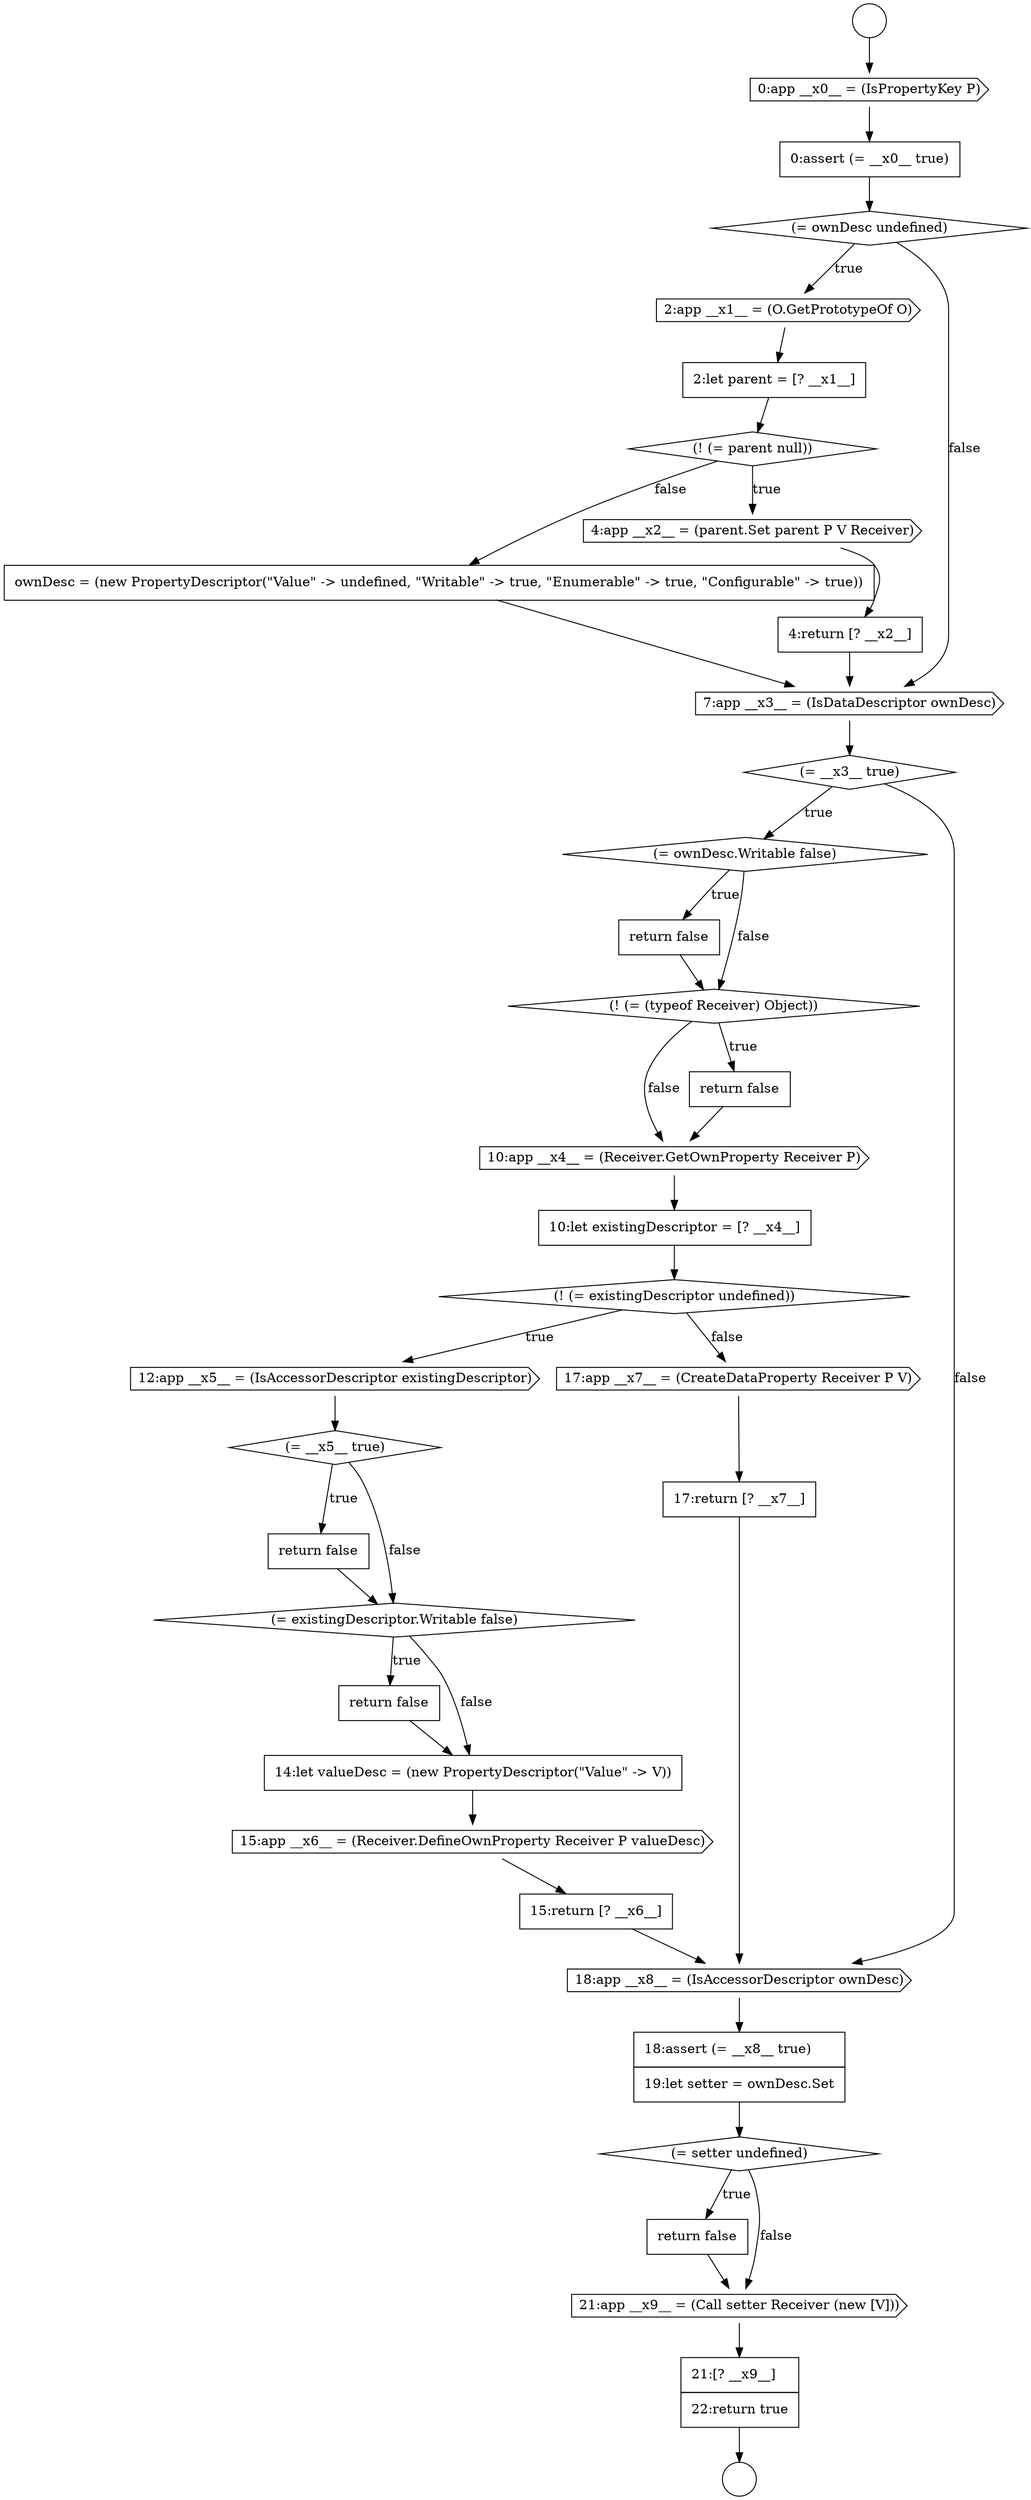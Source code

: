 digraph {
  node0 [shape=circle label=" " color="black" fillcolor="white" style=filled]
  node5 [shape=cds, label=<<font color="black">2:app __x1__ = (O.GetPrototypeOf O)</font>> color="black" fillcolor="white" style=filled]
  node10 [shape=none, margin=0, label=<<font color="black">
    <table border="0" cellborder="1" cellspacing="0" cellpadding="10">
      <tr><td align="left">ownDesc = (new PropertyDescriptor(&quot;Value&quot; -&gt; undefined, &quot;Writable&quot; -&gt; true, &quot;Enumerable&quot; -&gt; true, &quot;Configurable&quot; -&gt; true))</td></tr>
    </table>
  </font>> color="black" fillcolor="white" style=filled]
  node14 [shape=none, margin=0, label=<<font color="black">
    <table border="0" cellborder="1" cellspacing="0" cellpadding="10">
      <tr><td align="left">return false</td></tr>
    </table>
  </font>> color="black" fillcolor="white" style=filled]
  node1 [shape=circle label=" " color="black" fillcolor="white" style=filled]
  node6 [shape=none, margin=0, label=<<font color="black">
    <table border="0" cellborder="1" cellspacing="0" cellpadding="10">
      <tr><td align="left">2:let parent = [? __x1__]</td></tr>
    </table>
  </font>> color="black" fillcolor="white" style=filled]
  node9 [shape=none, margin=0, label=<<font color="black">
    <table border="0" cellborder="1" cellspacing="0" cellpadding="10">
      <tr><td align="left">4:return [? __x2__]</td></tr>
    </table>
  </font>> color="black" fillcolor="white" style=filled]
  node13 [shape=diamond, label=<<font color="black">(= ownDesc.Writable false)</font>> color="black" fillcolor="white" style=filled]
  node2 [shape=cds, label=<<font color="black">0:app __x0__ = (IsPropertyKey P)</font>> color="black" fillcolor="white" style=filled]
  node12 [shape=diamond, label=<<font color="black">(= __x3__ true)</font>> color="black" fillcolor="white" style=filled]
  node7 [shape=diamond, label=<<font color="black">(! (= parent null))</font>> color="black" fillcolor="white" style=filled]
  node18 [shape=none, margin=0, label=<<font color="black">
    <table border="0" cellborder="1" cellspacing="0" cellpadding="10">
      <tr><td align="left">10:let existingDescriptor = [? __x4__]</td></tr>
    </table>
  </font>> color="black" fillcolor="white" style=filled]
  node11 [shape=cds, label=<<font color="black">7:app __x3__ = (IsDataDescriptor ownDesc)</font>> color="black" fillcolor="white" style=filled]
  node8 [shape=cds, label=<<font color="black">4:app __x2__ = (parent.Set parent P V Receiver)</font>> color="black" fillcolor="white" style=filled]
  node4 [shape=diamond, label=<<font color="black">(= ownDesc undefined)</font>> color="black" fillcolor="white" style=filled]
  node15 [shape=diamond, label=<<font color="black">(! (= (typeof Receiver) Object))</font>> color="black" fillcolor="white" style=filled]
  node24 [shape=none, margin=0, label=<<font color="black">
    <table border="0" cellborder="1" cellspacing="0" cellpadding="10">
      <tr><td align="left">return false</td></tr>
    </table>
  </font>> color="black" fillcolor="white" style=filled]
  node25 [shape=none, margin=0, label=<<font color="black">
    <table border="0" cellborder="1" cellspacing="0" cellpadding="10">
      <tr><td align="left">14:let valueDesc = (new PropertyDescriptor(&quot;Value&quot; -&gt; V))</td></tr>
    </table>
  </font>> color="black" fillcolor="white" style=filled]
  node20 [shape=cds, label=<<font color="black">12:app __x5__ = (IsAccessorDescriptor existingDescriptor)</font>> color="black" fillcolor="white" style=filled]
  node29 [shape=none, margin=0, label=<<font color="black">
    <table border="0" cellborder="1" cellspacing="0" cellpadding="10">
      <tr><td align="left">17:return [? __x7__]</td></tr>
    </table>
  </font>> color="black" fillcolor="white" style=filled]
  node28 [shape=cds, label=<<font color="black">17:app __x7__ = (CreateDataProperty Receiver P V)</font>> color="black" fillcolor="white" style=filled]
  node21 [shape=diamond, label=<<font color="black">(= __x5__ true)</font>> color="black" fillcolor="white" style=filled]
  node33 [shape=none, margin=0, label=<<font color="black">
    <table border="0" cellborder="1" cellspacing="0" cellpadding="10">
      <tr><td align="left">return false</td></tr>
    </table>
  </font>> color="black" fillcolor="white" style=filled]
  node17 [shape=cds, label=<<font color="black">10:app __x4__ = (Receiver.GetOwnProperty Receiver P)</font>> color="black" fillcolor="white" style=filled]
  node32 [shape=diamond, label=<<font color="black">(= setter undefined)</font>> color="black" fillcolor="white" style=filled]
  node34 [shape=cds, label=<<font color="black">21:app __x9__ = (Call setter Receiver (new [V]))</font>> color="black" fillcolor="white" style=filled]
  node22 [shape=none, margin=0, label=<<font color="black">
    <table border="0" cellborder="1" cellspacing="0" cellpadding="10">
      <tr><td align="left">return false</td></tr>
    </table>
  </font>> color="black" fillcolor="white" style=filled]
  node27 [shape=none, margin=0, label=<<font color="black">
    <table border="0" cellborder="1" cellspacing="0" cellpadding="10">
      <tr><td align="left">15:return [? __x6__]</td></tr>
    </table>
  </font>> color="black" fillcolor="white" style=filled]
  node3 [shape=none, margin=0, label=<<font color="black">
    <table border="0" cellborder="1" cellspacing="0" cellpadding="10">
      <tr><td align="left">0:assert (= __x0__ true)</td></tr>
    </table>
  </font>> color="black" fillcolor="white" style=filled]
  node35 [shape=none, margin=0, label=<<font color="black">
    <table border="0" cellborder="1" cellspacing="0" cellpadding="10">
      <tr><td align="left">21:[? __x9__]</td></tr>
      <tr><td align="left">22:return true</td></tr>
    </table>
  </font>> color="black" fillcolor="white" style=filled]
  node16 [shape=none, margin=0, label=<<font color="black">
    <table border="0" cellborder="1" cellspacing="0" cellpadding="10">
      <tr><td align="left">return false</td></tr>
    </table>
  </font>> color="black" fillcolor="white" style=filled]
  node31 [shape=none, margin=0, label=<<font color="black">
    <table border="0" cellborder="1" cellspacing="0" cellpadding="10">
      <tr><td align="left">18:assert (= __x8__ true)</td></tr>
      <tr><td align="left">19:let setter = ownDesc.Set</td></tr>
    </table>
  </font>> color="black" fillcolor="white" style=filled]
  node26 [shape=cds, label=<<font color="black">15:app __x6__ = (Receiver.DefineOwnProperty Receiver P valueDesc)</font>> color="black" fillcolor="white" style=filled]
  node23 [shape=diamond, label=<<font color="black">(= existingDescriptor.Writable false)</font>> color="black" fillcolor="white" style=filled]
  node30 [shape=cds, label=<<font color="black">18:app __x8__ = (IsAccessorDescriptor ownDesc)</font>> color="black" fillcolor="white" style=filled]
  node19 [shape=diamond, label=<<font color="black">(! (= existingDescriptor undefined))</font>> color="black" fillcolor="white" style=filled]
  node13 -> node14 [label=<<font color="black">true</font>> color="black"]
  node13 -> node15 [label=<<font color="black">false</font>> color="black"]
  node7 -> node8 [label=<<font color="black">true</font>> color="black"]
  node7 -> node10 [label=<<font color="black">false</font>> color="black"]
  node2 -> node3 [ color="black"]
  node0 -> node2 [ color="black"]
  node26 -> node27 [ color="black"]
  node25 -> node26 [ color="black"]
  node23 -> node24 [label=<<font color="black">true</font>> color="black"]
  node23 -> node25 [label=<<font color="black">false</font>> color="black"]
  node16 -> node17 [ color="black"]
  node9 -> node11 [ color="black"]
  node17 -> node18 [ color="black"]
  node33 -> node34 [ color="black"]
  node5 -> node6 [ color="black"]
  node3 -> node4 [ color="black"]
  node28 -> node29 [ color="black"]
  node12 -> node13 [label=<<font color="black">true</font>> color="black"]
  node12 -> node30 [label=<<font color="black">false</font>> color="black"]
  node29 -> node30 [ color="black"]
  node34 -> node35 [ color="black"]
  node18 -> node19 [ color="black"]
  node11 -> node12 [ color="black"]
  node27 -> node30 [ color="black"]
  node22 -> node23 [ color="black"]
  node6 -> node7 [ color="black"]
  node15 -> node16 [label=<<font color="black">true</font>> color="black"]
  node15 -> node17 [label=<<font color="black">false</font>> color="black"]
  node21 -> node22 [label=<<font color="black">true</font>> color="black"]
  node21 -> node23 [label=<<font color="black">false</font>> color="black"]
  node14 -> node15 [ color="black"]
  node31 -> node32 [ color="black"]
  node19 -> node20 [label=<<font color="black">true</font>> color="black"]
  node19 -> node28 [label=<<font color="black">false</font>> color="black"]
  node30 -> node31 [ color="black"]
  node32 -> node33 [label=<<font color="black">true</font>> color="black"]
  node32 -> node34 [label=<<font color="black">false</font>> color="black"]
  node10 -> node11 [ color="black"]
  node35 -> node1 [ color="black"]
  node8 -> node9 [ color="black"]
  node4 -> node5 [label=<<font color="black">true</font>> color="black"]
  node4 -> node11 [label=<<font color="black">false</font>> color="black"]
  node20 -> node21 [ color="black"]
  node24 -> node25 [ color="black"]
}
